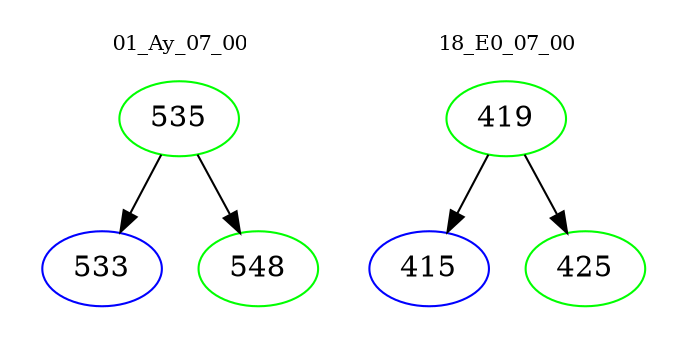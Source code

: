 digraph{
subgraph cluster_0 {
color = white
label = "01_Ay_07_00";
fontsize=10;
T0_535 [label="535", color="green"]
T0_535 -> T0_533 [color="black"]
T0_533 [label="533", color="blue"]
T0_535 -> T0_548 [color="black"]
T0_548 [label="548", color="green"]
}
subgraph cluster_1 {
color = white
label = "18_E0_07_00";
fontsize=10;
T1_419 [label="419", color="green"]
T1_419 -> T1_415 [color="black"]
T1_415 [label="415", color="blue"]
T1_419 -> T1_425 [color="black"]
T1_425 [label="425", color="green"]
}
}
